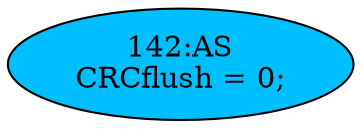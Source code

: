strict digraph "" {
	node [label="\N"];
	"142:AS"	 [ast="<pyverilog.vparser.ast.Assign object at 0x7f9ff6c6a950>",
		def_var="['CRCflush']",
		fillcolor=deepskyblue,
		label="142:AS
CRCflush = 0;",
		statements="[]",
		style=filled,
		typ=Assign,
		use_var="[]"];
}
